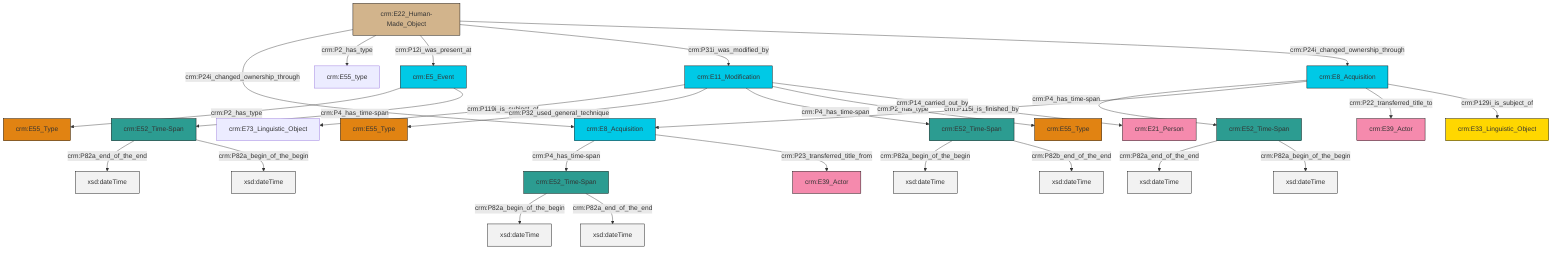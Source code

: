 graph TD
classDef Literal fill:#f2f2f2,stroke:#000000;
classDef CRM_Entity fill:#FFFFFF,stroke:#000000;
classDef Temporal_Entity fill:#00C9E6, stroke:#000000;
classDef Type fill:#E18312, stroke:#000000;
classDef Time-Span fill:#2C9C91, stroke:#000000;
classDef Appellation fill:#FFEB7F, stroke:#000000;
classDef Place fill:#008836, stroke:#000000;
classDef Persistent_Item fill:#B266B2, stroke:#000000;
classDef Conceptual_Object fill:#FFD700, stroke:#000000;
classDef Physical_Thing fill:#D2B48C, stroke:#000000;
classDef Actor fill:#f58aad, stroke:#000000;
classDef PC_Classes fill:#4ce600, stroke:#000000;
classDef Multi fill:#cccccc,stroke:#000000;

0["crm:E22_Human-Made_Object"]:::Physical_Thing -->|crm:P24i_changed_ownership_through| 1["crm:E8_Acquisition"]:::Temporal_Entity
4["crm:E52_Time-Span"]:::Time-Span -->|crm:P82a_begin_of_the_begin| 5[xsd:dateTime]:::Literal
6["crm:E5_Event"]:::Temporal_Entity -->|crm:P2_has_type| 7["crm:E55_Type"]:::Type
6["crm:E5_Event"]:::Temporal_Entity -->|crm:P4_has_time-span| 14["crm:E52_Time-Span"]:::Time-Span
16["crm:E52_Time-Span"]:::Time-Span -->|crm:P82a_begin_of_the_begin| 17[xsd:dateTime]:::Literal
18["crm:E11_Modification"]:::Temporal_Entity -->|crm:P119i_is_subject_of| 9["crm:E73_Linguistic_Object"]:::Default
19["crm:E8_Acquisition"]:::Temporal_Entity -->|crm:P4_has_time-span| 20["crm:E52_Time-Span"]:::Time-Span
14["crm:E52_Time-Span"]:::Time-Span -->|crm:P82a_end_of_the_end| 21[xsd:dateTime]:::Literal
20["crm:E52_Time-Span"]:::Time-Span -->|crm:P82a_end_of_the_end| 22[xsd:dateTime]:::Literal
19["crm:E8_Acquisition"]:::Temporal_Entity -->|crm:P115i_is_finished_by| 1["crm:E8_Acquisition"]:::Temporal_Entity
0["crm:E22_Human-Made_Object"]:::Physical_Thing -->|crm:P2_has_type| 25["crm:E55_type"]:::Default
4["crm:E52_Time-Span"]:::Time-Span -->|crm:P82b_end_of_the_end| 27[xsd:dateTime]:::Literal
18["crm:E11_Modification"]:::Temporal_Entity -->|crm:P32_used_general_technique| 34["crm:E55_Type"]:::Type
0["crm:E22_Human-Made_Object"]:::Physical_Thing -->|crm:P12i_was_present_at| 6["crm:E5_Event"]:::Temporal_Entity
19["crm:E8_Acquisition"]:::Temporal_Entity -->|crm:P22_transferred_title_to| 2["crm:E39_Actor"]:::Actor
18["crm:E11_Modification"]:::Temporal_Entity -->|crm:P4_has_time-span| 4["crm:E52_Time-Span"]:::Time-Span
16["crm:E52_Time-Span"]:::Time-Span -->|crm:P82a_end_of_the_end| 39[xsd:dateTime]:::Literal
1["crm:E8_Acquisition"]:::Temporal_Entity -->|crm:P4_has_time-span| 16["crm:E52_Time-Span"]:::Time-Span
0["crm:E22_Human-Made_Object"]:::Physical_Thing -->|crm:P31i_was_modified_by| 18["crm:E11_Modification"]:::Temporal_Entity
14["crm:E52_Time-Span"]:::Time-Span -->|crm:P82a_begin_of_the_begin| 40[xsd:dateTime]:::Literal
20["crm:E52_Time-Span"]:::Time-Span -->|crm:P82a_begin_of_the_begin| 41[xsd:dateTime]:::Literal
1["crm:E8_Acquisition"]:::Temporal_Entity -->|crm:P23_transferred_title_from| 29["crm:E39_Actor"]:::Actor
0["crm:E22_Human-Made_Object"]:::Physical_Thing -->|crm:P24i_changed_ownership_through| 19["crm:E8_Acquisition"]:::Temporal_Entity
18["crm:E11_Modification"]:::Temporal_Entity -->|crm:P2_has_type| 37["crm:E55_Type"]:::Type
19["crm:E8_Acquisition"]:::Temporal_Entity -->|crm:P129i_is_subject_of| 23["crm:E33_Linguistic_Object"]:::Conceptual_Object
18["crm:E11_Modification"]:::Temporal_Entity -->|crm:P14_carried_out_by| 11["crm:E21_Person"]:::Actor
